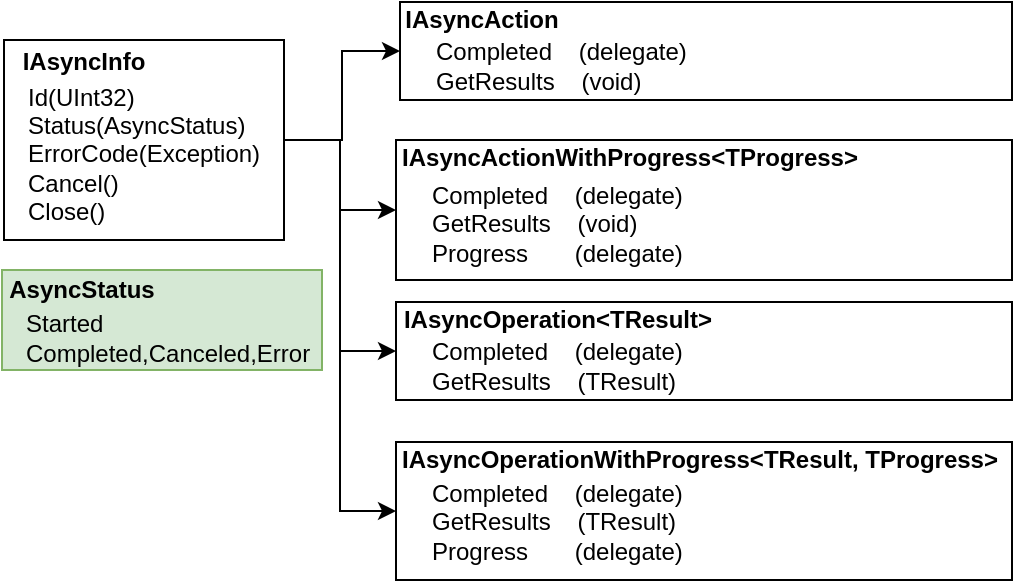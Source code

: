 <mxfile version="13.9.9" type="device"><diagram id="QUAyTt1Tr4aO-RTWACI3" name="第 1 页"><mxGraphModel dx="922" dy="810" grid="1" gridSize="10" guides="1" tooltips="1" connect="1" arrows="1" fold="1" page="1" pageScale="1" pageWidth="827" pageHeight="1169" math="0" shadow="0"><root><mxCell id="0"/><mxCell id="1" parent="0"/><mxCell id="twUHnXwKPAMqN6cyZIzD-27" style="edgeStyle=orthogonalEdgeStyle;rounded=0;orthogonalLoop=1;jettySize=auto;html=1;entryX=0;entryY=0.5;entryDx=0;entryDy=0;" edge="1" parent="1" source="twUHnXwKPAMqN6cyZIzD-1" target="twUHnXwKPAMqN6cyZIzD-18"><mxGeometry relative="1" as="geometry"/></mxCell><mxCell id="twUHnXwKPAMqN6cyZIzD-28" style="edgeStyle=orthogonalEdgeStyle;rounded=0;orthogonalLoop=1;jettySize=auto;html=1;entryX=0;entryY=0.5;entryDx=0;entryDy=0;" edge="1" parent="1" source="twUHnXwKPAMqN6cyZIzD-1" target="twUHnXwKPAMqN6cyZIzD-8"><mxGeometry relative="1" as="geometry"/></mxCell><mxCell id="twUHnXwKPAMqN6cyZIzD-29" style="edgeStyle=orthogonalEdgeStyle;rounded=0;orthogonalLoop=1;jettySize=auto;html=1;" edge="1" parent="1" source="twUHnXwKPAMqN6cyZIzD-1" target="twUHnXwKPAMqN6cyZIzD-15"><mxGeometry relative="1" as="geometry"/></mxCell><mxCell id="twUHnXwKPAMqN6cyZIzD-30" style="edgeStyle=orthogonalEdgeStyle;rounded=0;orthogonalLoop=1;jettySize=auto;html=1;entryX=0;entryY=0.5;entryDx=0;entryDy=0;" edge="1" parent="1" source="twUHnXwKPAMqN6cyZIzD-1" target="twUHnXwKPAMqN6cyZIzD-22"><mxGeometry relative="1" as="geometry"/></mxCell><mxCell id="twUHnXwKPAMqN6cyZIzD-1" value="" style="rounded=0;whiteSpace=wrap;html=1;" vertex="1" parent="1"><mxGeometry x="86" y="200" width="140" height="100" as="geometry"/></mxCell><mxCell id="twUHnXwKPAMqN6cyZIzD-2" value="IAsyncInfo" style="text;html=1;strokeColor=none;fillColor=none;align=center;verticalAlign=middle;whiteSpace=wrap;rounded=0;fontStyle=1" vertex="1" parent="1"><mxGeometry x="86" y="201" width="80" height="20" as="geometry"/></mxCell><mxCell id="twUHnXwKPAMqN6cyZIzD-4" value="Id(UInt32)&lt;br&gt;Status(AsyncStatus)&lt;br&gt;ErrorCode(Exception)&lt;br&gt;Cancel()&lt;br&gt;Close()" style="text;html=1;strokeColor=none;fillColor=none;align=left;verticalAlign=middle;whiteSpace=wrap;rounded=0;" vertex="1" parent="1"><mxGeometry x="96" y="221" width="130" height="71" as="geometry"/></mxCell><mxCell id="twUHnXwKPAMqN6cyZIzD-5" value="" style="rounded=0;whiteSpace=wrap;html=1;fillColor=#d5e8d4;strokeColor=#82b366;" vertex="1" parent="1"><mxGeometry x="85" y="315" width="160" height="50" as="geometry"/></mxCell><mxCell id="twUHnXwKPAMqN6cyZIzD-6" value="AsyncStatus" style="text;html=1;strokeColor=none;fillColor=none;align=center;verticalAlign=middle;whiteSpace=wrap;rounded=0;fontStyle=1" vertex="1" parent="1"><mxGeometry x="85" y="315" width="80" height="20" as="geometry"/></mxCell><mxCell id="twUHnXwKPAMqN6cyZIzD-7" value="Started&lt;br&gt;Completed,Canceled,Error" style="text;html=1;strokeColor=none;fillColor=none;align=left;verticalAlign=middle;whiteSpace=wrap;rounded=0;" vertex="1" parent="1"><mxGeometry x="95" y="334" width="150" height="30" as="geometry"/></mxCell><mxCell id="twUHnXwKPAMqN6cyZIzD-8" value="" style="rounded=0;whiteSpace=wrap;html=1;align=left;" vertex="1" parent="1"><mxGeometry x="284" y="181" width="306" height="49" as="geometry"/></mxCell><mxCell id="twUHnXwKPAMqN6cyZIzD-12" value="IAsyncAction" style="text;html=1;strokeColor=none;fillColor=none;align=center;verticalAlign=middle;whiteSpace=wrap;rounded=0;fontStyle=1" vertex="1" parent="1"><mxGeometry x="280" y="180" width="90" height="20" as="geometry"/></mxCell><mxCell id="twUHnXwKPAMqN6cyZIzD-14" value="Completed&amp;nbsp; &amp;nbsp; (delegate)&lt;br&gt;GetResults&amp;nbsp; &amp;nbsp; (void)" style="text;html=1;strokeColor=none;fillColor=none;align=left;verticalAlign=middle;whiteSpace=wrap;rounded=0;" vertex="1" parent="1"><mxGeometry x="300" y="198" width="150" height="30" as="geometry"/></mxCell><mxCell id="twUHnXwKPAMqN6cyZIzD-15" value="" style="rounded=0;whiteSpace=wrap;html=1;align=left;" vertex="1" parent="1"><mxGeometry x="282" y="250" width="308" height="70" as="geometry"/></mxCell><mxCell id="twUHnXwKPAMqN6cyZIzD-16" value="IAsyncActionWithProgress&amp;lt;TProgress&amp;gt;" style="text;html=1;strokeColor=none;fillColor=none;align=center;verticalAlign=middle;whiteSpace=wrap;rounded=0;fontStyle=1" vertex="1" parent="1"><mxGeometry x="278" y="249" width="242" height="20" as="geometry"/></mxCell><mxCell id="twUHnXwKPAMqN6cyZIzD-17" value="Completed&amp;nbsp; &amp;nbsp; (delegate)&lt;br&gt;GetResults&amp;nbsp; &amp;nbsp; (void)&lt;br&gt;Progress&amp;nbsp; &amp;nbsp; &amp;nbsp; &amp;nbsp;(delegate)" style="text;html=1;strokeColor=none;fillColor=none;align=left;verticalAlign=middle;whiteSpace=wrap;rounded=0;" vertex="1" parent="1"><mxGeometry x="298" y="271" width="150" height="42" as="geometry"/></mxCell><mxCell id="twUHnXwKPAMqN6cyZIzD-18" value="" style="rounded=0;whiteSpace=wrap;html=1;align=left;" vertex="1" parent="1"><mxGeometry x="282" y="331" width="308" height="49" as="geometry"/></mxCell><mxCell id="twUHnXwKPAMqN6cyZIzD-19" value="IAsyncOperation&amp;lt;TResult&amp;gt;" style="text;html=1;strokeColor=none;fillColor=none;align=center;verticalAlign=middle;whiteSpace=wrap;rounded=0;fontStyle=1" vertex="1" parent="1"><mxGeometry x="283" y="330" width="160" height="20" as="geometry"/></mxCell><mxCell id="twUHnXwKPAMqN6cyZIzD-20" value="Completed&amp;nbsp; &amp;nbsp; (delegate)&lt;br&gt;GetResults&amp;nbsp; &amp;nbsp; (TResult)" style="text;html=1;strokeColor=none;fillColor=none;align=left;verticalAlign=middle;whiteSpace=wrap;rounded=0;" vertex="1" parent="1"><mxGeometry x="298" y="348" width="150" height="30" as="geometry"/></mxCell><mxCell id="twUHnXwKPAMqN6cyZIzD-22" value="" style="rounded=0;whiteSpace=wrap;html=1;align=left;" vertex="1" parent="1"><mxGeometry x="282" y="401" width="308" height="69" as="geometry"/></mxCell><mxCell id="twUHnXwKPAMqN6cyZIzD-23" value="IAsyncOperationWithProgress&amp;lt;TResult, TProgress&amp;gt;" style="text;html=1;strokeColor=none;fillColor=none;align=center;verticalAlign=middle;whiteSpace=wrap;rounded=0;fontStyle=1" vertex="1" parent="1"><mxGeometry x="278" y="400" width="312" height="20" as="geometry"/></mxCell><mxCell id="twUHnXwKPAMqN6cyZIzD-24" value="Completed&amp;nbsp; &amp;nbsp; (delegate)&lt;br&gt;GetResults&amp;nbsp; &amp;nbsp; (TResult)&lt;br&gt;Progress&amp;nbsp; &amp;nbsp; &amp;nbsp; &amp;nbsp;(delegate)" style="text;html=1;strokeColor=none;fillColor=none;align=left;verticalAlign=middle;whiteSpace=wrap;rounded=0;" vertex="1" parent="1"><mxGeometry x="298" y="420" width="150" height="42" as="geometry"/></mxCell></root></mxGraphModel></diagram></mxfile>
